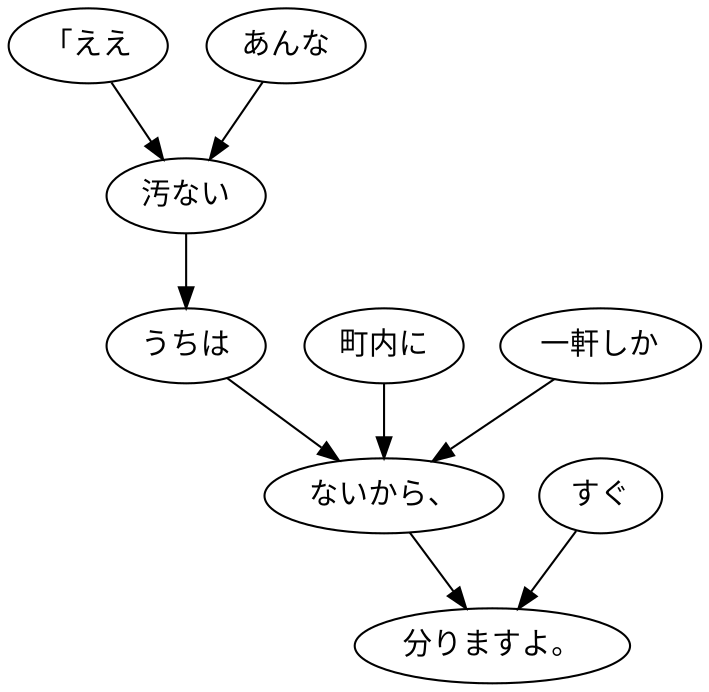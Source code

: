 digraph graph2193 {
	node0 [label="「ええ"];
	node1 [label="あんな"];
	node2 [label="汚ない"];
	node3 [label="うちは"];
	node4 [label="町内に"];
	node5 [label="一軒しか"];
	node6 [label="ないから、"];
	node7 [label="すぐ"];
	node8 [label="分りますよ。"];
	node0 -> node2;
	node1 -> node2;
	node2 -> node3;
	node3 -> node6;
	node4 -> node6;
	node5 -> node6;
	node6 -> node8;
	node7 -> node8;
}
